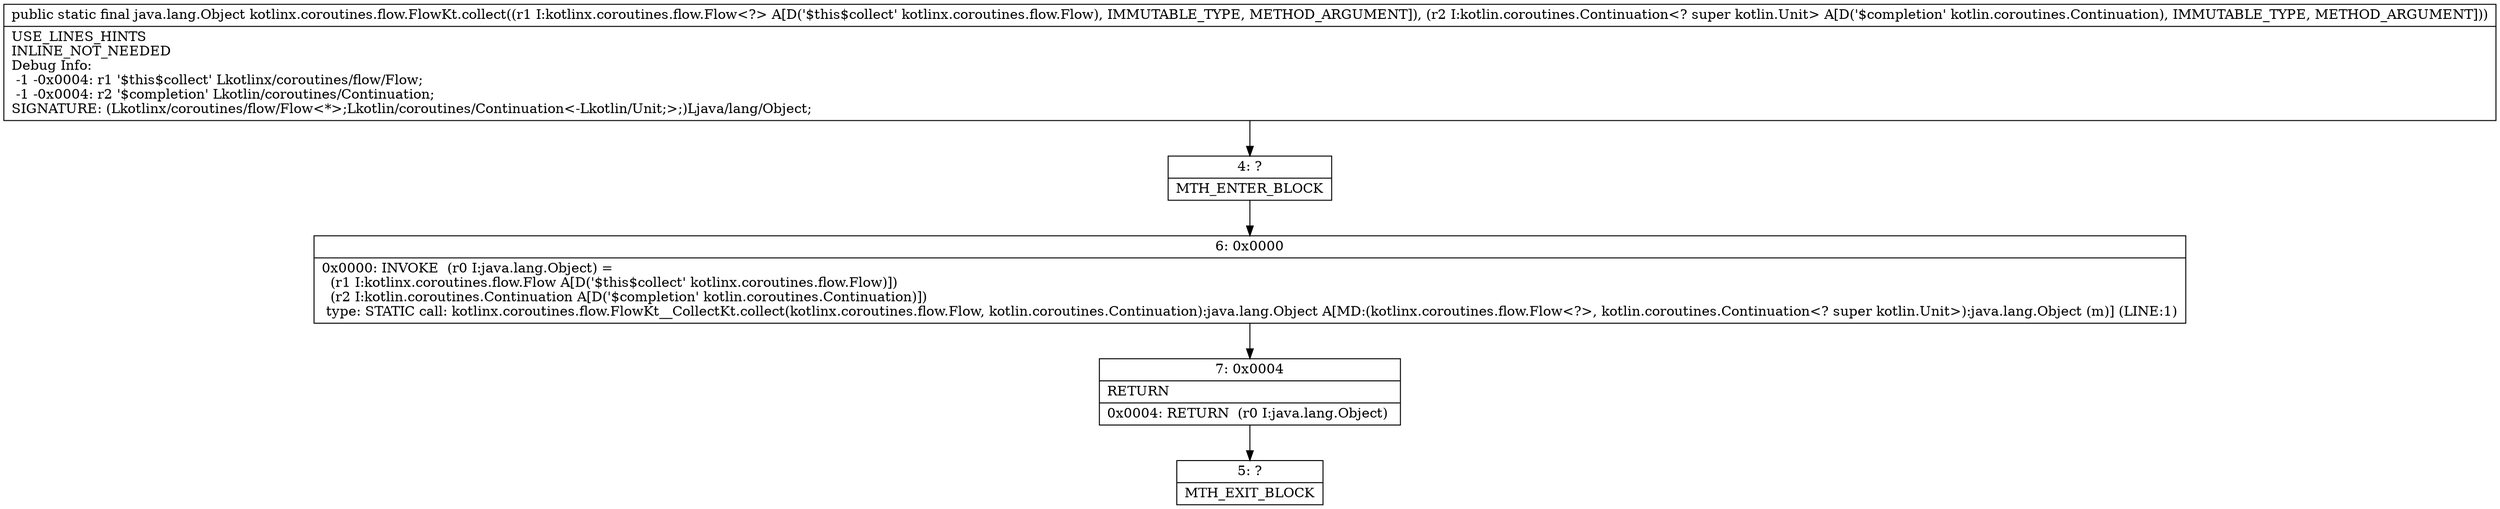 digraph "CFG forkotlinx.coroutines.flow.FlowKt.collect(Lkotlinx\/coroutines\/flow\/Flow;Lkotlin\/coroutines\/Continuation;)Ljava\/lang\/Object;" {
Node_4 [shape=record,label="{4\:\ ?|MTH_ENTER_BLOCK\l}"];
Node_6 [shape=record,label="{6\:\ 0x0000|0x0000: INVOKE  (r0 I:java.lang.Object) = \l  (r1 I:kotlinx.coroutines.flow.Flow A[D('$this$collect' kotlinx.coroutines.flow.Flow)])\l  (r2 I:kotlin.coroutines.Continuation A[D('$completion' kotlin.coroutines.Continuation)])\l type: STATIC call: kotlinx.coroutines.flow.FlowKt__CollectKt.collect(kotlinx.coroutines.flow.Flow, kotlin.coroutines.Continuation):java.lang.Object A[MD:(kotlinx.coroutines.flow.Flow\<?\>, kotlin.coroutines.Continuation\<? super kotlin.Unit\>):java.lang.Object (m)] (LINE:1)\l}"];
Node_7 [shape=record,label="{7\:\ 0x0004|RETURN\l|0x0004: RETURN  (r0 I:java.lang.Object) \l}"];
Node_5 [shape=record,label="{5\:\ ?|MTH_EXIT_BLOCK\l}"];
MethodNode[shape=record,label="{public static final java.lang.Object kotlinx.coroutines.flow.FlowKt.collect((r1 I:kotlinx.coroutines.flow.Flow\<?\> A[D('$this$collect' kotlinx.coroutines.flow.Flow), IMMUTABLE_TYPE, METHOD_ARGUMENT]), (r2 I:kotlin.coroutines.Continuation\<? super kotlin.Unit\> A[D('$completion' kotlin.coroutines.Continuation), IMMUTABLE_TYPE, METHOD_ARGUMENT]))  | USE_LINES_HINTS\lINLINE_NOT_NEEDED\lDebug Info:\l  \-1 \-0x0004: r1 '$this$collect' Lkotlinx\/coroutines\/flow\/Flow;\l  \-1 \-0x0004: r2 '$completion' Lkotlin\/coroutines\/Continuation;\lSIGNATURE: (Lkotlinx\/coroutines\/flow\/Flow\<*\>;Lkotlin\/coroutines\/Continuation\<\-Lkotlin\/Unit;\>;)Ljava\/lang\/Object;\l}"];
MethodNode -> Node_4;Node_4 -> Node_6;
Node_6 -> Node_7;
Node_7 -> Node_5;
}

